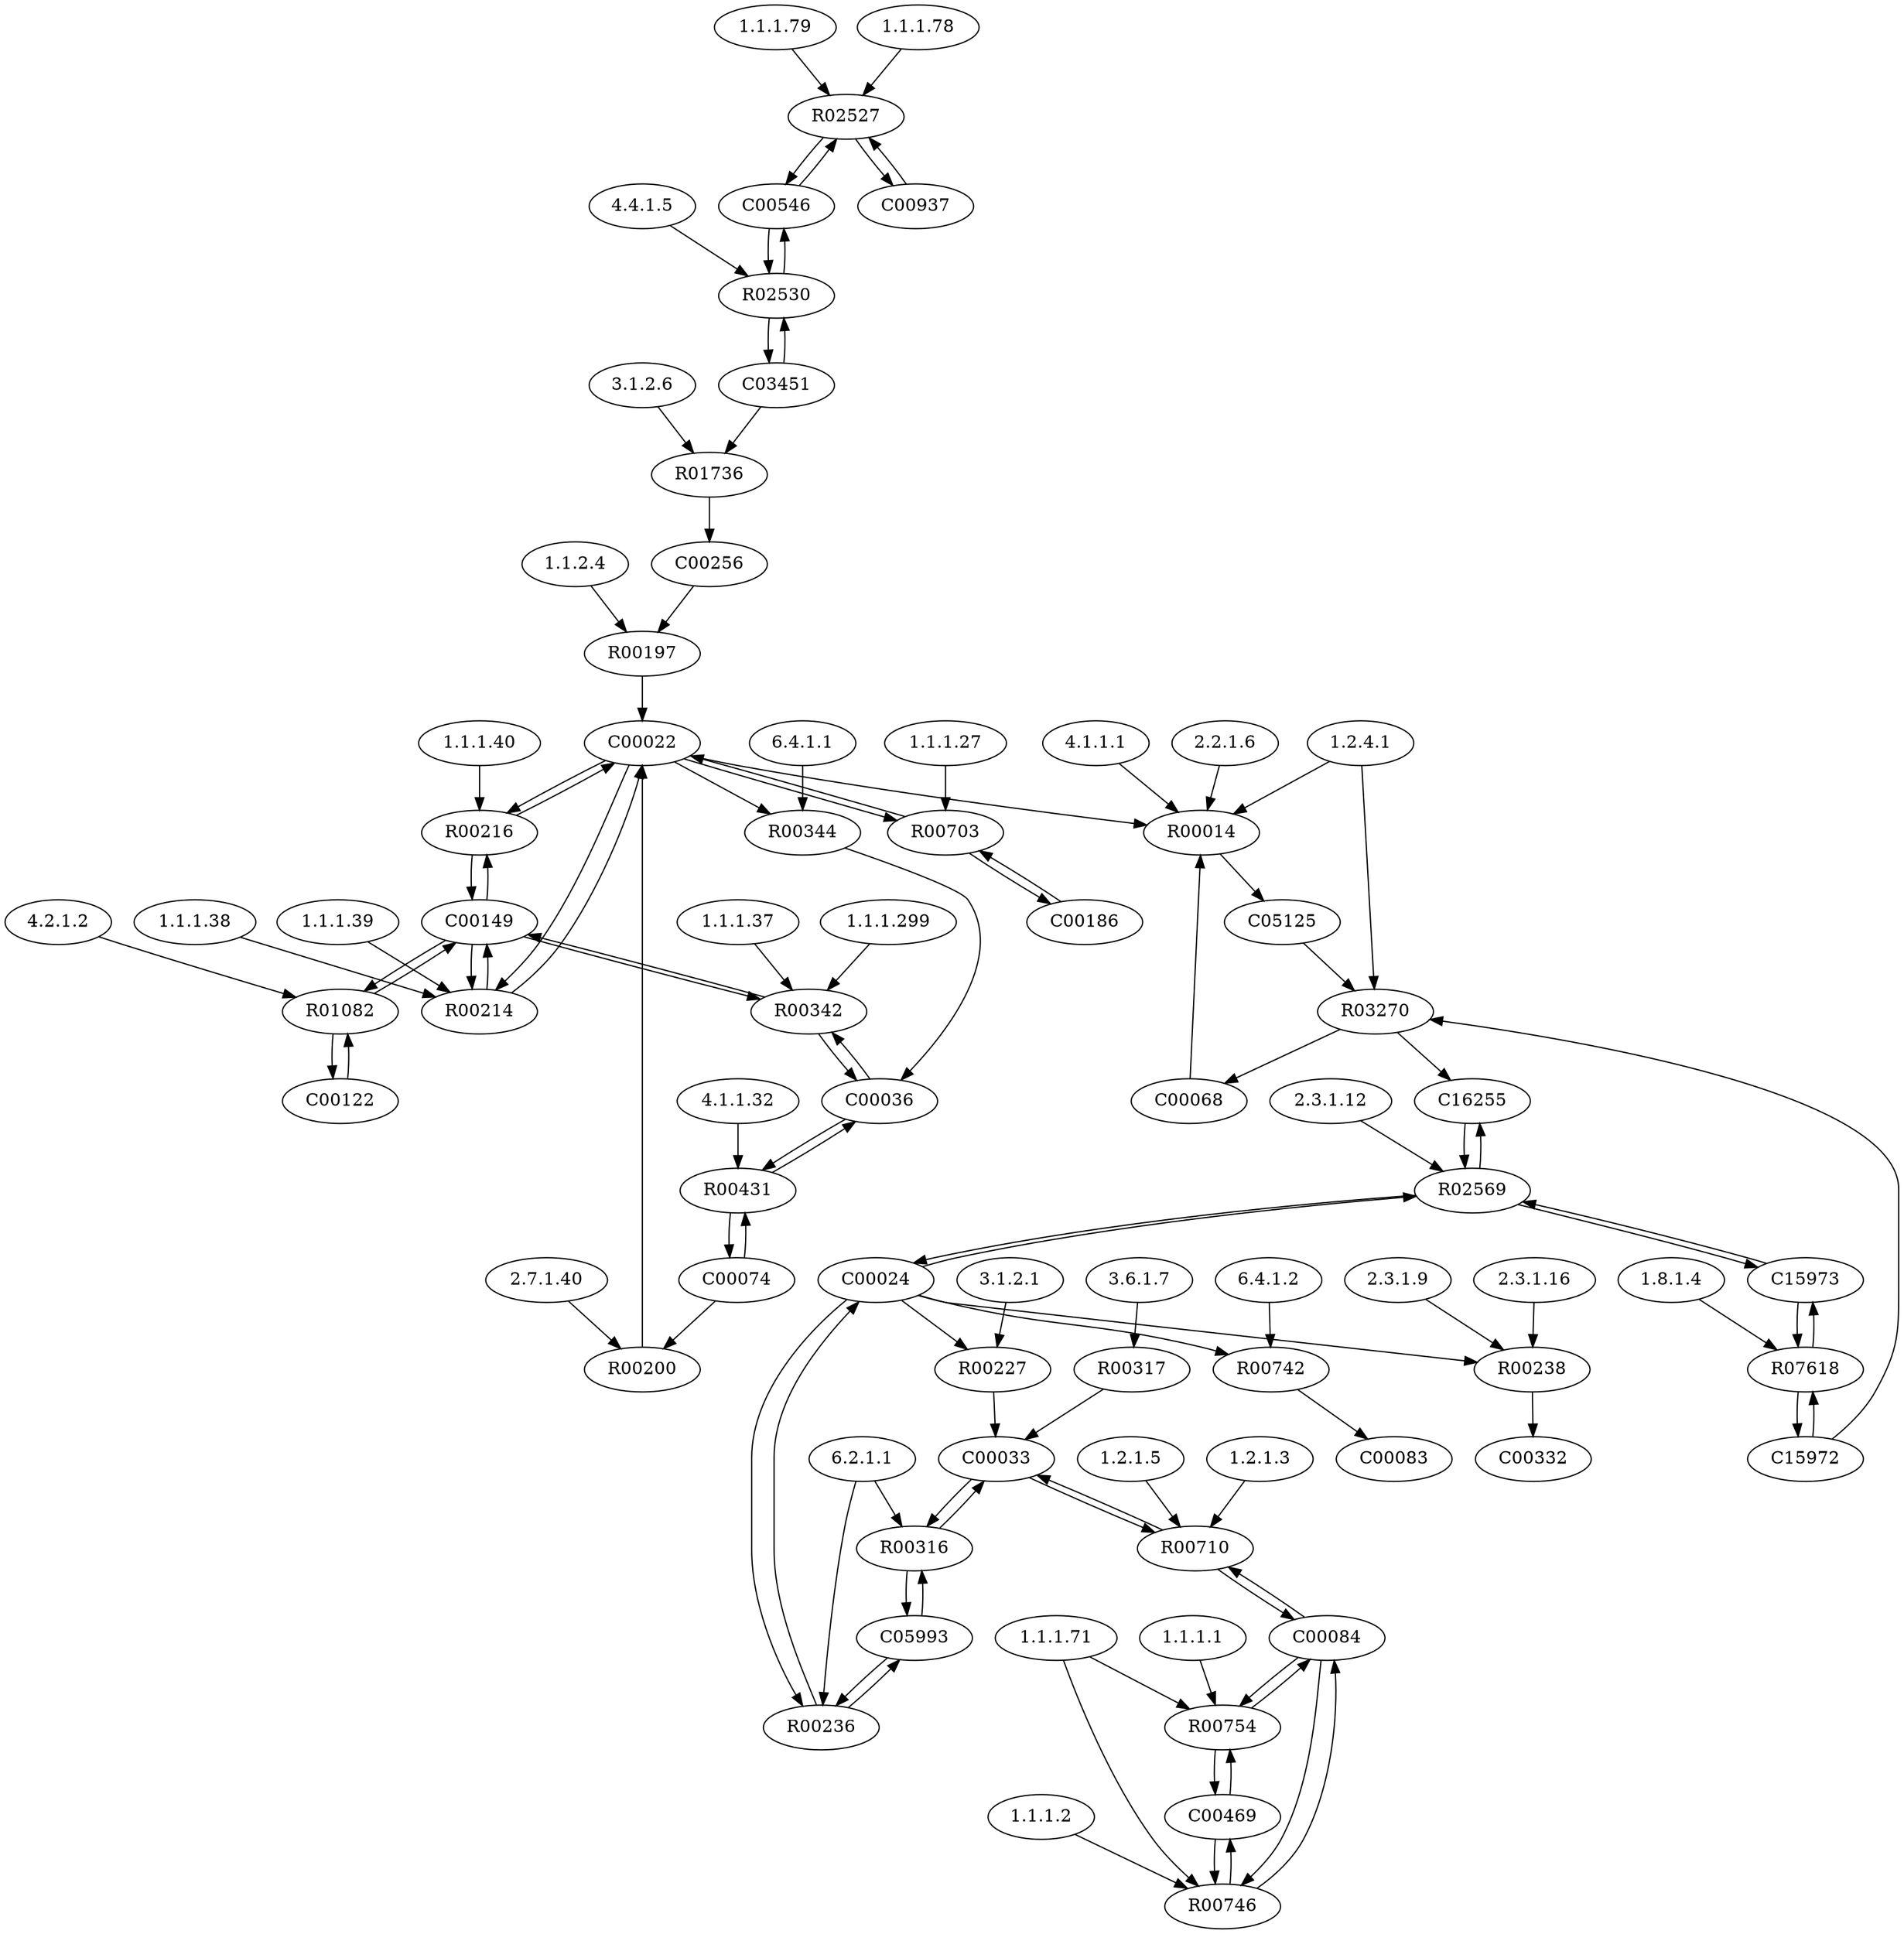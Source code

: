 digraph G {
"1.1.1.79" [type=E];
"6.4.1.2" [type=E];
"1.1.1.38" [type=E];
"1.1.1.1" [type=E];
"4.4.1.5" [type=E];
"1.1.2.4" [type=E];
"2.3.1.9" [type=E];
"1.8.1.4" [type=E];
"1.1.1.2" [type=E];
"3.1.2.1" [type=E];
"1.2.1.5" [type=E];
"1.1.1.78" [type=E];
"2.3.1.16" [type=E];
"3.6.1.7" [type=E];
"1.2.4.1" [type=E];
"4.1.1.1" [type=E];
"1.1.1.40" [type=E];
"1.1.1.27" [type=E];
"2.7.1.40" [type=E];
"6.2.1.1" [type=E];
"4.1.1.32" [type=E];
"2.3.1.12" [type=E];
"2.2.1.6" [type=E];
"1.1.1.37" [type=E];
"4.2.1.2" [type=E];
"1.1.1.39" [type=E];
"3.1.2.6" [type=E];
"6.4.1.1" [type=E];
"1.2.1.3" [type=E];
"1.1.1.299" [type=E];
"1.1.1.71" [type=E];
R00431 [type=R];
R00754 [type=R];
R01082 [type=R];
R00216 [type=R];
R00316 [type=R];
R00238 [type=R];
R00227 [type=R];
R00214 [type=R];
R03270 [type=R];
R02527 [type=R];
R00344 [type=R];
R02569 [type=R];
R00746 [type=R];
R00200 [type=R];
R01736 [type=R];
R00236 [type=R];
R00342 [type=R];
R00703 [type=R];
R00710 [type=R];
R07618 [type=R];
R00014 [type=R];
R00317 [type=R];
R02530 [type=R];
R00742 [type=R];
R00197 [type=R];
C00024 [type=C];
C00186 [type=C];
C03451 [type=C];
C00074 [type=C];
C00036 [type=C];
C05993 [type=C];
C00469 [type=C];
C00122 [type=C];
C00937 [type=C];
C00084 [type=C];
C15973 [type=C];
C00083 [type=C];
C00068 [type=C];
C05125 [type=C];
C00022 [type=C];
C00256 [type=C];
C00546 [type=C];
C00149 [type=C];
C15972 [type=C];
C00033 [type=C];
C16255 [type=C];
C00332 [type=C];
C05125 -> R03270;
C15972 -> R03270;
R03270 -> C00068;
R03270 -> C16255;
C00036 -> R00431;
R00431 -> C00036;
R00431 -> C00074;
C00074 -> R00431;
C00074 -> R00200;
R00200 -> C00022;
C03451 -> R02530;
R02530 -> C03451;
R02530 -> C00546;
C00546 -> R02530;
C00256 -> R00197;
R00197 -> C00022;
C03451 -> R01736;
R01736 -> C00256;
C00022 -> R00344;
R00344 -> C00036;
C00149 -> R00214;
R00214 -> C00149;
R00214 -> C00022;
C00022 -> R00214;
C00149 -> R00216;
R00216 -> C00149;
R00216 -> C00022;
C00022 -> R00216;
C00149 -> R00342;
R00342 -> C00149;
R00342 -> C00036;
C00036 -> R00342;
C00186 -> R00703;
R00703 -> C00186;
R00703 -> C00022;
C00022 -> R00703;
C05993 -> R00236;
R00236 -> C05993;
R00236 -> C00024;
C00024 -> R00236;
C00024 -> R00227;
R00227 -> C00033;
C00033 -> R00316;
R00316 -> C00033;
R00316 -> C05993;
C05993 -> R00316;
C00084 -> R00710;
R00710 -> C00084;
R00710 -> C00033;
C00033 -> R00710;
C00024 -> R00238;
R00238 -> C00332;
C00024 -> R00742;
R00742 -> C00083;
C00937 -> R02527;
R02527 -> C00937;
R02527 -> C00546;
C00546 -> R02527;
C00068 -> R00014;
C00022 -> R00014;
R00014 -> C05125;
C00024 -> R02569;
R02569 -> C00024;
C15973 -> R02569;
R02569 -> C15973;
R02569 -> C16255;
C16255 -> R02569;
C15973 -> R07618;
R07618 -> C15973;
R07618 -> C15972;
C15972 -> R07618;
R00317 -> C00033;
C00149 -> R01082;
R01082 -> C00149;
R01082 -> C00122;
C00122 -> R01082;
C00469 -> R00754;
R00754 -> C00469;
R00754 -> C00084;
C00084 -> R00754;
C00469 -> R00746;
R00746 -> C00469;
R00746 -> C00084;
C00084 -> R00746;
"4.1.1.32" -> R00431;
"1.1.1.1" -> R00754;
"1.1.1.71" -> R00754;
"4.2.1.2" -> R01082;
"1.1.1.40" -> R00216;
"6.2.1.1" -> R00316;
"2.3.1.9" -> R00238;
"2.3.1.16" -> R00238;
"3.1.2.1" -> R00227;
"1.1.1.38" -> R00214;
"1.1.1.39" -> R00214;
"1.2.4.1" -> R03270;
"1.1.1.78" -> R02527;
"1.1.1.79" -> R02527;
"6.4.1.1" -> R00344;
"2.3.1.12" -> R02569;
"1.1.1.2" -> R00746;
"1.1.1.71" -> R00746;
"2.7.1.40" -> R00200;
"3.1.2.6" -> R01736;
"6.2.1.1" -> R00236;
"1.1.1.37" -> R00342;
"1.1.1.299" -> R00342;
"1.1.1.27" -> R00703;
"1.2.1.3" -> R00710;
"1.2.1.5" -> R00710;
"1.8.1.4" -> R07618;
"1.2.4.1" -> R00014;
"2.2.1.6" -> R00014;
"4.1.1.1" -> R00014;
"3.6.1.7" -> R00317;
"4.4.1.5" -> R02530;
"6.4.1.2" -> R00742;
"1.1.2.4" -> R00197;
}
